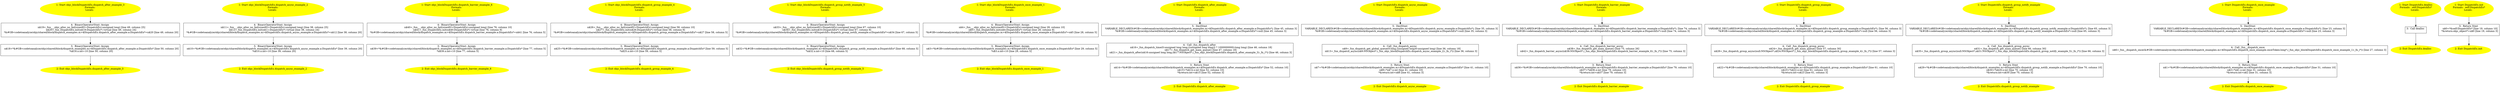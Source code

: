 /* @generated */
digraph cfg {
"objc_blockDispatchEx.dispatch_after_example_3.dbb418092b97c8d782359a059568a643_1" [label="1: Start objc_blockDispatchEx.dispatch_after_example_3\nFormals: \nLocals:  \n  " color=yellow style=filled]
	

	 "objc_blockDispatchEx.dispatch_after_example_3.dbb418092b97c8d782359a059568a643_1" -> "objc_blockDispatchEx.dispatch_after_example_3.dbb418092b97c8d782359a059568a643_4" ;
"objc_blockDispatchEx.dispatch_after_example_3.dbb418092b97c8d782359a059568a643_2" [label="2: Exit objc_blockDispatchEx.dispatch_after_example_3 \n  " color=yellow style=filled]
	

"objc_blockDispatchEx.dispatch_after_example_3.dbb418092b97c8d782359a059568a643_3" [label="3:  BinaryOperatorStmt: Assign \n   n$18=*&#GB<codetoanalyze/objc/shared/block/dispatch_examples.m>$DispatchEx.dispatch_after_example.a:DispatchEx* [line 50, column 20]\n  *n$18.x:int=10 [line 50, column 20]\n " shape="box"]
	

	 "objc_blockDispatchEx.dispatch_after_example_3.dbb418092b97c8d782359a059568a643_3" -> "objc_blockDispatchEx.dispatch_after_example_3.dbb418092b97c8d782359a059568a643_2" ;
"objc_blockDispatchEx.dispatch_after_example_3.dbb418092b97c8d782359a059568a643_4" [label="4:  BinaryOperatorStmt: Assign \n   n$19=_fun___objc_alloc_no_fail(sizeof(t=DispatchEx):unsigned long) [line 49, column 25]\n  n$20=_fun_DispatchEx.init(n$19:DispatchEx*) virtual [line 49, column 24]\n  *&#GB<codetoanalyze/objc/shared/block/dispatch_examples.m>$DispatchEx.dispatch_after_example.a:DispatchEx*=n$20 [line 49, column 20]\n " shape="box"]
	

	 "objc_blockDispatchEx.dispatch_after_example_3.dbb418092b97c8d782359a059568a643_4" -> "objc_blockDispatchEx.dispatch_after_example_3.dbb418092b97c8d782359a059568a643_3" ;
"objc_blockDispatchEx.dispatch_async_example_2.2b5337b8c70292f13cb2803af0010083_1" [label="1: Start objc_blockDispatchEx.dispatch_async_example_2\nFormals: \nLocals:  \n  " color=yellow style=filled]
	

	 "objc_blockDispatchEx.dispatch_async_example_2.2b5337b8c70292f13cb2803af0010083_1" -> "objc_blockDispatchEx.dispatch_async_example_2.2b5337b8c70292f13cb2803af0010083_4" ;
"objc_blockDispatchEx.dispatch_async_example_2.2b5337b8c70292f13cb2803af0010083_2" [label="2: Exit objc_blockDispatchEx.dispatch_async_example_2 \n  " color=yellow style=filled]
	

"objc_blockDispatchEx.dispatch_async_example_2.2b5337b8c70292f13cb2803af0010083_3" [label="3:  BinaryOperatorStmt: Assign \n   n$10=*&#GB<codetoanalyze/objc/shared/block/dispatch_examples.m>$DispatchEx.dispatch_async_example.a:DispatchEx* [line 39, column 20]\n  *n$10.x:int=10 [line 39, column 20]\n " shape="box"]
	

	 "objc_blockDispatchEx.dispatch_async_example_2.2b5337b8c70292f13cb2803af0010083_3" -> "objc_blockDispatchEx.dispatch_async_example_2.2b5337b8c70292f13cb2803af0010083_2" ;
"objc_blockDispatchEx.dispatch_async_example_2.2b5337b8c70292f13cb2803af0010083_4" [label="4:  BinaryOperatorStmt: Assign \n   n$11=_fun___objc_alloc_no_fail(sizeof(t=DispatchEx):unsigned long) [line 38, column 25]\n  n$12=_fun_DispatchEx.init(n$11:DispatchEx*) virtual [line 38, column 24]\n  *&#GB<codetoanalyze/objc/shared/block/dispatch_examples.m>$DispatchEx.dispatch_async_example.a:DispatchEx*=n$12 [line 38, column 20]\n " shape="box"]
	

	 "objc_blockDispatchEx.dispatch_async_example_2.2b5337b8c70292f13cb2803af0010083_4" -> "objc_blockDispatchEx.dispatch_async_example_2.2b5337b8c70292f13cb2803af0010083_3" ;
"objc_blockDispatchEx.dispatch_barrier_example_6.dd6d1f1e88a64278b49937db6b9f03a5_1" [label="1: Start objc_blockDispatchEx.dispatch_barrier_example_6\nFormals: \nLocals:  \n  " color=yellow style=filled]
	

	 "objc_blockDispatchEx.dispatch_barrier_example_6.dd6d1f1e88a64278b49937db6b9f03a5_1" -> "objc_blockDispatchEx.dispatch_barrier_example_6.dd6d1f1e88a64278b49937db6b9f03a5_4" ;
"objc_blockDispatchEx.dispatch_barrier_example_6.dd6d1f1e88a64278b49937db6b9f03a5_2" [label="2: Exit objc_blockDispatchEx.dispatch_barrier_example_6 \n  " color=yellow style=filled]
	

"objc_blockDispatchEx.dispatch_barrier_example_6.dd6d1f1e88a64278b49937db6b9f03a5_3" [label="3:  BinaryOperatorStmt: Assign \n   n$39=*&#GB<codetoanalyze/objc/shared/block/dispatch_examples.m>$DispatchEx.dispatch_barrier_example.a:DispatchEx* [line 77, column 5]\n  *n$39.x:int=10 [line 77, column 5]\n " shape="box"]
	

	 "objc_blockDispatchEx.dispatch_barrier_example_6.dd6d1f1e88a64278b49937db6b9f03a5_3" -> "objc_blockDispatchEx.dispatch_barrier_example_6.dd6d1f1e88a64278b49937db6b9f03a5_2" ;
"objc_blockDispatchEx.dispatch_barrier_example_6.dd6d1f1e88a64278b49937db6b9f03a5_4" [label="4:  BinaryOperatorStmt: Assign \n   n$40=_fun___objc_alloc_no_fail(sizeof(t=DispatchEx):unsigned long) [line 76, column 10]\n  n$41=_fun_DispatchEx.init(n$40:DispatchEx*) virtual [line 76, column 9]\n  *&#GB<codetoanalyze/objc/shared/block/dispatch_examples.m>$DispatchEx.dispatch_barrier_example.a:DispatchEx*=n$41 [line 76, column 5]\n " shape="box"]
	

	 "objc_blockDispatchEx.dispatch_barrier_example_6.dd6d1f1e88a64278b49937db6b9f03a5_4" -> "objc_blockDispatchEx.dispatch_barrier_example_6.dd6d1f1e88a64278b49937db6b9f03a5_3" ;
"objc_blockDispatchEx.dispatch_group_example_4.28b9db5f095083187694e2c2e2d24a41_1" [label="1: Start objc_blockDispatchEx.dispatch_group_example_4\nFormals: \nLocals:  \n  " color=yellow style=filled]
	

	 "objc_blockDispatchEx.dispatch_group_example_4.28b9db5f095083187694e2c2e2d24a41_1" -> "objc_blockDispatchEx.dispatch_group_example_4.28b9db5f095083187694e2c2e2d24a41_4" ;
"objc_blockDispatchEx.dispatch_group_example_4.28b9db5f095083187694e2c2e2d24a41_2" [label="2: Exit objc_blockDispatchEx.dispatch_group_example_4 \n  " color=yellow style=filled]
	

"objc_blockDispatchEx.dispatch_group_example_4.28b9db5f095083187694e2c2e2d24a41_3" [label="3:  BinaryOperatorStmt: Assign \n   n$25=*&#GB<codetoanalyze/objc/shared/block/dispatch_examples.m>$DispatchEx.dispatch_group_example.a:DispatchEx* [line 59, column 5]\n  *n$25.x:int=10 [line 59, column 5]\n " shape="box"]
	

	 "objc_blockDispatchEx.dispatch_group_example_4.28b9db5f095083187694e2c2e2d24a41_3" -> "objc_blockDispatchEx.dispatch_group_example_4.28b9db5f095083187694e2c2e2d24a41_2" ;
"objc_blockDispatchEx.dispatch_group_example_4.28b9db5f095083187694e2c2e2d24a41_4" [label="4:  BinaryOperatorStmt: Assign \n   n$26=_fun___objc_alloc_no_fail(sizeof(t=DispatchEx):unsigned long) [line 58, column 10]\n  n$27=_fun_DispatchEx.init(n$26:DispatchEx*) virtual [line 58, column 9]\n  *&#GB<codetoanalyze/objc/shared/block/dispatch_examples.m>$DispatchEx.dispatch_group_example.a:DispatchEx*=n$27 [line 58, column 5]\n " shape="box"]
	

	 "objc_blockDispatchEx.dispatch_group_example_4.28b9db5f095083187694e2c2e2d24a41_4" -> "objc_blockDispatchEx.dispatch_group_example_4.28b9db5f095083187694e2c2e2d24a41_3" ;
"objc_blockDispatchEx.dispatch_group_notify_example_5.e068062d7cf02a8916d13ec6733f8ac2_1" [label="1: Start objc_blockDispatchEx.dispatch_group_notify_example_5\nFormals: \nLocals:  \n  " color=yellow style=filled]
	

	 "objc_blockDispatchEx.dispatch_group_notify_example_5.e068062d7cf02a8916d13ec6733f8ac2_1" -> "objc_blockDispatchEx.dispatch_group_notify_example_5.e068062d7cf02a8916d13ec6733f8ac2_4" ;
"objc_blockDispatchEx.dispatch_group_notify_example_5.e068062d7cf02a8916d13ec6733f8ac2_2" [label="2: Exit objc_blockDispatchEx.dispatch_group_notify_example_5 \n  " color=yellow style=filled]
	

"objc_blockDispatchEx.dispatch_group_notify_example_5.e068062d7cf02a8916d13ec6733f8ac2_3" [label="3:  BinaryOperatorStmt: Assign \n   n$32=*&#GB<codetoanalyze/objc/shared/block/dispatch_examples.m>$DispatchEx.dispatch_group_notify_example.a:DispatchEx* [line 68, column 5]\n  *n$32.x:int=10 [line 68, column 5]\n " shape="box"]
	

	 "objc_blockDispatchEx.dispatch_group_notify_example_5.e068062d7cf02a8916d13ec6733f8ac2_3" -> "objc_blockDispatchEx.dispatch_group_notify_example_5.e068062d7cf02a8916d13ec6733f8ac2_2" ;
"objc_blockDispatchEx.dispatch_group_notify_example_5.e068062d7cf02a8916d13ec6733f8ac2_4" [label="4:  BinaryOperatorStmt: Assign \n   n$33=_fun___objc_alloc_no_fail(sizeof(t=DispatchEx):unsigned long) [line 67, column 10]\n  n$34=_fun_DispatchEx.init(n$33:DispatchEx*) virtual [line 67, column 9]\n  *&#GB<codetoanalyze/objc/shared/block/dispatch_examples.m>$DispatchEx.dispatch_group_notify_example.a:DispatchEx*=n$34 [line 67, column 5]\n " shape="box"]
	

	 "objc_blockDispatchEx.dispatch_group_notify_example_5.e068062d7cf02a8916d13ec6733f8ac2_4" -> "objc_blockDispatchEx.dispatch_group_notify_example_5.e068062d7cf02a8916d13ec6733f8ac2_3" ;
"objc_blockDispatchEx.dispatch_once_example_1.0cf4a50b58aa83c7f4be61b77c8df122_1" [label="1: Start objc_blockDispatchEx.dispatch_once_example_1\nFormals: \nLocals:  \n  " color=yellow style=filled]
	

	 "objc_blockDispatchEx.dispatch_once_example_1.0cf4a50b58aa83c7f4be61b77c8df122_1" -> "objc_blockDispatchEx.dispatch_once_example_1.0cf4a50b58aa83c7f4be61b77c8df122_4" ;
"objc_blockDispatchEx.dispatch_once_example_1.0cf4a50b58aa83c7f4be61b77c8df122_2" [label="2: Exit objc_blockDispatchEx.dispatch_once_example_1 \n  " color=yellow style=filled]
	

"objc_blockDispatchEx.dispatch_once_example_1.0cf4a50b58aa83c7f4be61b77c8df122_3" [label="3:  BinaryOperatorStmt: Assign \n   n$3=*&#GB<codetoanalyze/objc/shared/block/dispatch_examples.m>$DispatchEx.dispatch_once_example.a:DispatchEx* [line 29, column 5]\n  *n$3.x:int=10 [line 29, column 5]\n " shape="box"]
	

	 "objc_blockDispatchEx.dispatch_once_example_1.0cf4a50b58aa83c7f4be61b77c8df122_3" -> "objc_blockDispatchEx.dispatch_once_example_1.0cf4a50b58aa83c7f4be61b77c8df122_2" ;
"objc_blockDispatchEx.dispatch_once_example_1.0cf4a50b58aa83c7f4be61b77c8df122_4" [label="4:  BinaryOperatorStmt: Assign \n   n$4=_fun___objc_alloc_no_fail(sizeof(t=DispatchEx):unsigned long) [line 28, column 10]\n  n$5=_fun_DispatchEx.init(n$4:DispatchEx*) virtual [line 28, column 9]\n  *&#GB<codetoanalyze/objc/shared/block/dispatch_examples.m>$DispatchEx.dispatch_once_example.a:DispatchEx*=n$5 [line 28, column 5]\n " shape="box"]
	

	 "objc_blockDispatchEx.dispatch_once_example_1.0cf4a50b58aa83c7f4be61b77c8df122_4" -> "objc_blockDispatchEx.dispatch_once_example_1.0cf4a50b58aa83c7f4be61b77c8df122_3" ;
"dispatch_after_example#DispatchEx#class.1d25856bd99eb1ef683c8f65ff46d05d_1" [label="1: Start DispatchEx.dispatch_after_example\nFormals: \nLocals:  \n  " color=yellow style=filled]
	

	 "dispatch_after_example#DispatchEx#class.1d25856bd99eb1ef683c8f65ff46d05d_1" -> "dispatch_after_example#DispatchEx#class.1d25856bd99eb1ef683c8f65ff46d05d_5" ;
"dispatch_after_example#DispatchEx#class.1d25856bd99eb1ef683c8f65ff46d05d_2" [label="2: Exit DispatchEx.dispatch_after_example \n  " color=yellow style=filled]
	

"dispatch_after_example#DispatchEx#class.1d25856bd99eb1ef683c8f65ff46d05d_3" [label="3:  Return Stmt \n   n$14=*&#GB<codetoanalyze/objc/shared/block/dispatch_examples.m>$DispatchEx.dispatch_after_example.a:DispatchEx* [line 52, column 10]\n  n$15=*n$14.x:int [line 52, column 10]\n  *&return:int=n$15 [line 52, column 3]\n " shape="box"]
	

	 "dispatch_after_example#DispatchEx#class.1d25856bd99eb1ef683c8f65ff46d05d_3" -> "dispatch_after_example#DispatchEx#class.1d25856bd99eb1ef683c8f65ff46d05d_2" ;
"dispatch_after_example#DispatchEx#class.1d25856bd99eb1ef683c8f65ff46d05d_4" [label="4:  Call _fun_dispatch_after \n   n$16=_fun_dispatch_time(0:unsigned long long,((unsigned long long)2 * 1000000000):long long) [line 46, column 18]\n  n$17=_fun_dispatch_get_main_queue() [line 47, column 18]\n  n$21=_fun_dispatch_after(n$16:unsigned long long,n$17:NSObject*,(_fun_objc_blockDispatchEx.dispatch_after_example_3):_fn_(*)) [line 46, column 3]\n " shape="box"]
	

	 "dispatch_after_example#DispatchEx#class.1d25856bd99eb1ef683c8f65ff46d05d_4" -> "dispatch_after_example#DispatchEx#class.1d25856bd99eb1ef683c8f65ff46d05d_3" ;
"dispatch_after_example#DispatchEx#class.1d25856bd99eb1ef683c8f65ff46d05d_5" [label="5:  DeclStmt \n   VARIABLE_DECLARED(#GB<codetoanalyze/objc/shared/block/dispatch_examples.m>$DispatchEx.dispatch_after_example.a:DispatchEx*); [line 45, column 3]\n  *&#GB<codetoanalyze/objc/shared/block/dispatch_examples.m>$DispatchEx.dispatch_after_example.a:DispatchEx*=null [line 45, column 3]\n " shape="box"]
	

	 "dispatch_after_example#DispatchEx#class.1d25856bd99eb1ef683c8f65ff46d05d_5" -> "dispatch_after_example#DispatchEx#class.1d25856bd99eb1ef683c8f65ff46d05d_4" ;
"dispatch_async_example#DispatchEx#class.5c5d7347be2a9654ad7e32514189fe54_1" [label="1: Start DispatchEx.dispatch_async_example\nFormals: \nLocals:  \n  " color=yellow style=filled]
	

	 "dispatch_async_example#DispatchEx#class.5c5d7347be2a9654ad7e32514189fe54_1" -> "dispatch_async_example#DispatchEx#class.5c5d7347be2a9654ad7e32514189fe54_5" ;
"dispatch_async_example#DispatchEx#class.5c5d7347be2a9654ad7e32514189fe54_2" [label="2: Exit DispatchEx.dispatch_async_example \n  " color=yellow style=filled]
	

"dispatch_async_example#DispatchEx#class.5c5d7347be2a9654ad7e32514189fe54_3" [label="3:  Return Stmt \n   n$7=*&#GB<codetoanalyze/objc/shared/block/dispatch_examples.m>$DispatchEx.dispatch_async_example.a:DispatchEx* [line 41, column 10]\n  n$8=*n$7.x:int [line 41, column 10]\n  *&return:int=n$8 [line 41, column 3]\n " shape="box"]
	

	 "dispatch_async_example#DispatchEx#class.5c5d7347be2a9654ad7e32514189fe54_3" -> "dispatch_async_example#DispatchEx#class.5c5d7347be2a9654ad7e32514189fe54_2" ;
"dispatch_async_example#DispatchEx#class.5c5d7347be2a9654ad7e32514189fe54_4" [label="4:  Call _fun_dispatch_async \n   n$9=_fun_dispatch_get_global_queue(0:long,(unsigned long)0:unsigned long) [line 36, column 18]\n  n$13=_fun_dispatch_async(n$9:NSObject*,(_fun_objc_blockDispatchEx.dispatch_async_example_2):_fn_(*)) [line 36, column 3]\n " shape="box"]
	

	 "dispatch_async_example#DispatchEx#class.5c5d7347be2a9654ad7e32514189fe54_4" -> "dispatch_async_example#DispatchEx#class.5c5d7347be2a9654ad7e32514189fe54_3" ;
"dispatch_async_example#DispatchEx#class.5c5d7347be2a9654ad7e32514189fe54_5" [label="5:  DeclStmt \n   VARIABLE_DECLARED(#GB<codetoanalyze/objc/shared/block/dispatch_examples.m>$DispatchEx.dispatch_async_example.a:DispatchEx*); [line 35, column 3]\n  *&#GB<codetoanalyze/objc/shared/block/dispatch_examples.m>$DispatchEx.dispatch_async_example.a:DispatchEx*=null [line 35, column 3]\n " shape="box"]
	

	 "dispatch_async_example#DispatchEx#class.5c5d7347be2a9654ad7e32514189fe54_5" -> "dispatch_async_example#DispatchEx#class.5c5d7347be2a9654ad7e32514189fe54_4" ;
"dispatch_barrier_example#DispatchEx#class.a541a40f2f04e29019c58e563f7544d8_1" [label="1: Start DispatchEx.dispatch_barrier_example\nFormals: \nLocals:  \n  " color=yellow style=filled]
	

	 "dispatch_barrier_example#DispatchEx#class.a541a40f2f04e29019c58e563f7544d8_1" -> "dispatch_barrier_example#DispatchEx#class.a541a40f2f04e29019c58e563f7544d8_5" ;
"dispatch_barrier_example#DispatchEx#class.a541a40f2f04e29019c58e563f7544d8_2" [label="2: Exit DispatchEx.dispatch_barrier_example \n  " color=yellow style=filled]
	

"dispatch_barrier_example#DispatchEx#class.a541a40f2f04e29019c58e563f7544d8_3" [label="3:  Return Stmt \n   n$36=*&#GB<codetoanalyze/objc/shared/block/dispatch_examples.m>$DispatchEx.dispatch_barrier_example.a:DispatchEx* [line 79, column 10]\n  n$37=*n$36.x:int [line 79, column 10]\n  *&return:int=n$37 [line 79, column 3]\n " shape="box"]
	

	 "dispatch_barrier_example#DispatchEx#class.a541a40f2f04e29019c58e563f7544d8_3" -> "dispatch_barrier_example#DispatchEx#class.a541a40f2f04e29019c58e563f7544d8_2" ;
"dispatch_barrier_example#DispatchEx#class.a541a40f2f04e29019c58e563f7544d8_4" [label="4:  Call _fun_dispatch_barrier_async \n   n$38=_fun_dispatch_get_main_queue() [line 75, column 26]\n  n$42=_fun_dispatch_barrier_async(n$38:NSObject*,(_fun_objc_blockDispatchEx.dispatch_barrier_example_6):_fn_(*)) [line 75, column 3]\n " shape="box"]
	

	 "dispatch_barrier_example#DispatchEx#class.a541a40f2f04e29019c58e563f7544d8_4" -> "dispatch_barrier_example#DispatchEx#class.a541a40f2f04e29019c58e563f7544d8_3" ;
"dispatch_barrier_example#DispatchEx#class.a541a40f2f04e29019c58e563f7544d8_5" [label="5:  DeclStmt \n   VARIABLE_DECLARED(#GB<codetoanalyze/objc/shared/block/dispatch_examples.m>$DispatchEx.dispatch_barrier_example.a:DispatchEx*); [line 74, column 3]\n  *&#GB<codetoanalyze/objc/shared/block/dispatch_examples.m>$DispatchEx.dispatch_barrier_example.a:DispatchEx*=null [line 74, column 3]\n " shape="box"]
	

	 "dispatch_barrier_example#DispatchEx#class.a541a40f2f04e29019c58e563f7544d8_5" -> "dispatch_barrier_example#DispatchEx#class.a541a40f2f04e29019c58e563f7544d8_4" ;
"dispatch_group_example#DispatchEx#class.f420a75c58eda6d3f0e5e05fadabfc18_1" [label="1: Start DispatchEx.dispatch_group_example\nFormals: \nLocals:  \n  " color=yellow style=filled]
	

	 "dispatch_group_example#DispatchEx#class.f420a75c58eda6d3f0e5e05fadabfc18_1" -> "dispatch_group_example#DispatchEx#class.f420a75c58eda6d3f0e5e05fadabfc18_5" ;
"dispatch_group_example#DispatchEx#class.f420a75c58eda6d3f0e5e05fadabfc18_2" [label="2: Exit DispatchEx.dispatch_group_example \n  " color=yellow style=filled]
	

"dispatch_group_example#DispatchEx#class.f420a75c58eda6d3f0e5e05fadabfc18_3" [label="3:  Return Stmt \n   n$22=*&#GB<codetoanalyze/objc/shared/block/dispatch_examples.m>$DispatchEx.dispatch_group_example.a:DispatchEx* [line 61, column 10]\n  n$23=*n$22.x:int [line 61, column 10]\n  *&return:int=n$23 [line 61, column 3]\n " shape="box"]
	

	 "dispatch_group_example#DispatchEx#class.f420a75c58eda6d3f0e5e05fadabfc18_3" -> "dispatch_group_example#DispatchEx#class.f420a75c58eda6d3f0e5e05fadabfc18_2" ;
"dispatch_group_example#DispatchEx#class.f420a75c58eda6d3f0e5e05fadabfc18_4" [label="4:  Call _fun_dispatch_group_async \n   n$24=_fun_dispatch_get_main_queue() [line 57, column 30]\n  n$28=_fun_dispatch_group_async(null:NSObject*,n$24:NSObject*,(_fun_objc_blockDispatchEx.dispatch_group_example_4):_fn_(*)) [line 57, column 3]\n " shape="box"]
	

	 "dispatch_group_example#DispatchEx#class.f420a75c58eda6d3f0e5e05fadabfc18_4" -> "dispatch_group_example#DispatchEx#class.f420a75c58eda6d3f0e5e05fadabfc18_3" ;
"dispatch_group_example#DispatchEx#class.f420a75c58eda6d3f0e5e05fadabfc18_5" [label="5:  DeclStmt \n   VARIABLE_DECLARED(#GB<codetoanalyze/objc/shared/block/dispatch_examples.m>$DispatchEx.dispatch_group_example.a:DispatchEx*); [line 56, column 3]\n  *&#GB<codetoanalyze/objc/shared/block/dispatch_examples.m>$DispatchEx.dispatch_group_example.a:DispatchEx*=null [line 56, column 3]\n " shape="box"]
	

	 "dispatch_group_example#DispatchEx#class.f420a75c58eda6d3f0e5e05fadabfc18_5" -> "dispatch_group_example#DispatchEx#class.f420a75c58eda6d3f0e5e05fadabfc18_4" ;
"dispatch_group_notify_example#DispatchEx#class.f5cf54b07621c319cf7ead3b217760ed_1" [label="1: Start DispatchEx.dispatch_group_notify_example\nFormals: \nLocals:  \n  " color=yellow style=filled]
	

	 "dispatch_group_notify_example#DispatchEx#class.f5cf54b07621c319cf7ead3b217760ed_1" -> "dispatch_group_notify_example#DispatchEx#class.f5cf54b07621c319cf7ead3b217760ed_5" ;
"dispatch_group_notify_example#DispatchEx#class.f5cf54b07621c319cf7ead3b217760ed_2" [label="2: Exit DispatchEx.dispatch_group_notify_example \n  " color=yellow style=filled]
	

"dispatch_group_notify_example#DispatchEx#class.f5cf54b07621c319cf7ead3b217760ed_3" [label="3:  Return Stmt \n   n$29=*&#GB<codetoanalyze/objc/shared/block/dispatch_examples.m>$DispatchEx.dispatch_group_notify_example.a:DispatchEx* [line 70, column 10]\n  n$30=*n$29.x:int [line 70, column 10]\n  *&return:int=n$30 [line 70, column 3]\n " shape="box"]
	

	 "dispatch_group_notify_example#DispatchEx#class.f5cf54b07621c319cf7ead3b217760ed_3" -> "dispatch_group_notify_example#DispatchEx#class.f5cf54b07621c319cf7ead3b217760ed_2" ;
"dispatch_group_notify_example#DispatchEx#class.f5cf54b07621c319cf7ead3b217760ed_4" [label="4:  Call _fun_dispatch_group_async \n   n$31=_fun_dispatch_get_main_queue() [line 66, column 30]\n  n$35=_fun_dispatch_group_async(null:NSObject*,n$31:NSObject*,(_fun_objc_blockDispatchEx.dispatch_group_notify_example_5):_fn_(*)) [line 66, column 3]\n " shape="box"]
	

	 "dispatch_group_notify_example#DispatchEx#class.f5cf54b07621c319cf7ead3b217760ed_4" -> "dispatch_group_notify_example#DispatchEx#class.f5cf54b07621c319cf7ead3b217760ed_3" ;
"dispatch_group_notify_example#DispatchEx#class.f5cf54b07621c319cf7ead3b217760ed_5" [label="5:  DeclStmt \n   VARIABLE_DECLARED(#GB<codetoanalyze/objc/shared/block/dispatch_examples.m>$DispatchEx.dispatch_group_notify_example.a:DispatchEx*); [line 65, column 3]\n  *&#GB<codetoanalyze/objc/shared/block/dispatch_examples.m>$DispatchEx.dispatch_group_notify_example.a:DispatchEx*=null [line 65, column 3]\n " shape="box"]
	

	 "dispatch_group_notify_example#DispatchEx#class.f5cf54b07621c319cf7ead3b217760ed_5" -> "dispatch_group_notify_example#DispatchEx#class.f5cf54b07621c319cf7ead3b217760ed_4" ;
"dispatch_once_example#DispatchEx#class.d3456446b1a2d5355c1767887cc8b62c_1" [label="1: Start DispatchEx.dispatch_once_example\nFormals: \nLocals:  \n  " color=yellow style=filled]
	

	 "dispatch_once_example#DispatchEx#class.d3456446b1a2d5355c1767887cc8b62c_1" -> "dispatch_once_example#DispatchEx#class.d3456446b1a2d5355c1767887cc8b62c_5" ;
"dispatch_once_example#DispatchEx#class.d3456446b1a2d5355c1767887cc8b62c_2" [label="2: Exit DispatchEx.dispatch_once_example \n  " color=yellow style=filled]
	

"dispatch_once_example#DispatchEx#class.d3456446b1a2d5355c1767887cc8b62c_3" [label="3:  Return Stmt \n   n$1=*&#GB<codetoanalyze/objc/shared/block/dispatch_examples.m>$DispatchEx.dispatch_once_example.a:DispatchEx* [line 31, column 10]\n  n$2=*n$1.x:int [line 31, column 10]\n  *&return:int=n$2 [line 31, column 3]\n " shape="box"]
	

	 "dispatch_once_example#DispatchEx#class.d3456446b1a2d5355c1767887cc8b62c_3" -> "dispatch_once_example#DispatchEx#class.d3456446b1a2d5355c1767887cc8b62c_2" ;
"dispatch_once_example#DispatchEx#class.d3456446b1a2d5355c1767887cc8b62c_4" [label="4:  Call _fun__dispatch_once \n   n$6=_fun__dispatch_once(&#GB<codetoanalyze/objc/shared/block/dispatch_examples.m>$DispatchEx.dispatch_once_example.onceToken:long*,(_fun_objc_blockDispatchEx.dispatch_once_example_1):_fn_(*)) [line 27, column 3]\n " shape="box"]
	

	 "dispatch_once_example#DispatchEx#class.d3456446b1a2d5355c1767887cc8b62c_4" -> "dispatch_once_example#DispatchEx#class.d3456446b1a2d5355c1767887cc8b62c_3" ;
"dispatch_once_example#DispatchEx#class.d3456446b1a2d5355c1767887cc8b62c_5" [label="5:  DeclStmt \n   VARIABLE_DECLARED(#GB<codetoanalyze/objc/shared/block/dispatch_examples.m>$DispatchEx.dispatch_once_example.a:DispatchEx*); [line 23, column 3]\n  *&#GB<codetoanalyze/objc/shared/block/dispatch_examples.m>$DispatchEx.dispatch_once_example.a:DispatchEx*=null [line 23, column 3]\n " shape="box"]
	

	 "dispatch_once_example#DispatchEx#class.d3456446b1a2d5355c1767887cc8b62c_5" -> "dispatch_once_example#DispatchEx#class.d3456446b1a2d5355c1767887cc8b62c_4" ;
"dealloc#DispatchEx#instance.bdeaca414e9a942022acc0c08806f472_1" [label="1: Start DispatchEx.dealloc\nFormals:  self:DispatchEx*\nLocals:  \n  " color=yellow style=filled]
	

	 "dealloc#DispatchEx#instance.bdeaca414e9a942022acc0c08806f472_1" -> "dealloc#DispatchEx#instance.bdeaca414e9a942022acc0c08806f472_3" ;
"dealloc#DispatchEx#instance.bdeaca414e9a942022acc0c08806f472_2" [label="2: Exit DispatchEx.dealloc \n  " color=yellow style=filled]
	

"dealloc#DispatchEx#instance.bdeaca414e9a942022acc0c08806f472_3" [label="3:  Call dealloc \n  " shape="box"]
	

	 "dealloc#DispatchEx#instance.bdeaca414e9a942022acc0c08806f472_3" -> "dealloc#DispatchEx#instance.bdeaca414e9a942022acc0c08806f472_2" ;
"init#DispatchEx#instance.04117ac30ba5664de2d577c4aa97d118_1" [label="1: Start DispatchEx.init\nFormals:  self:DispatchEx*\nLocals:  \n  " color=yellow style=filled]
	

	 "init#DispatchEx#instance.04117ac30ba5664de2d577c4aa97d118_1" -> "init#DispatchEx#instance.04117ac30ba5664de2d577c4aa97d118_3" ;
"init#DispatchEx#instance.04117ac30ba5664de2d577c4aa97d118_2" [label="2: Exit DispatchEx.init \n  " color=yellow style=filled]
	

"init#DispatchEx#instance.04117ac30ba5664de2d577c4aa97d118_3" [label="3:  Return Stmt \n   n$0=*&self:DispatchEx* [line 19, column 10]\n  *&return:objc_object*=n$0 [line 19, column 3]\n " shape="box"]
	

	 "init#DispatchEx#instance.04117ac30ba5664de2d577c4aa97d118_3" -> "init#DispatchEx#instance.04117ac30ba5664de2d577c4aa97d118_2" ;
}
